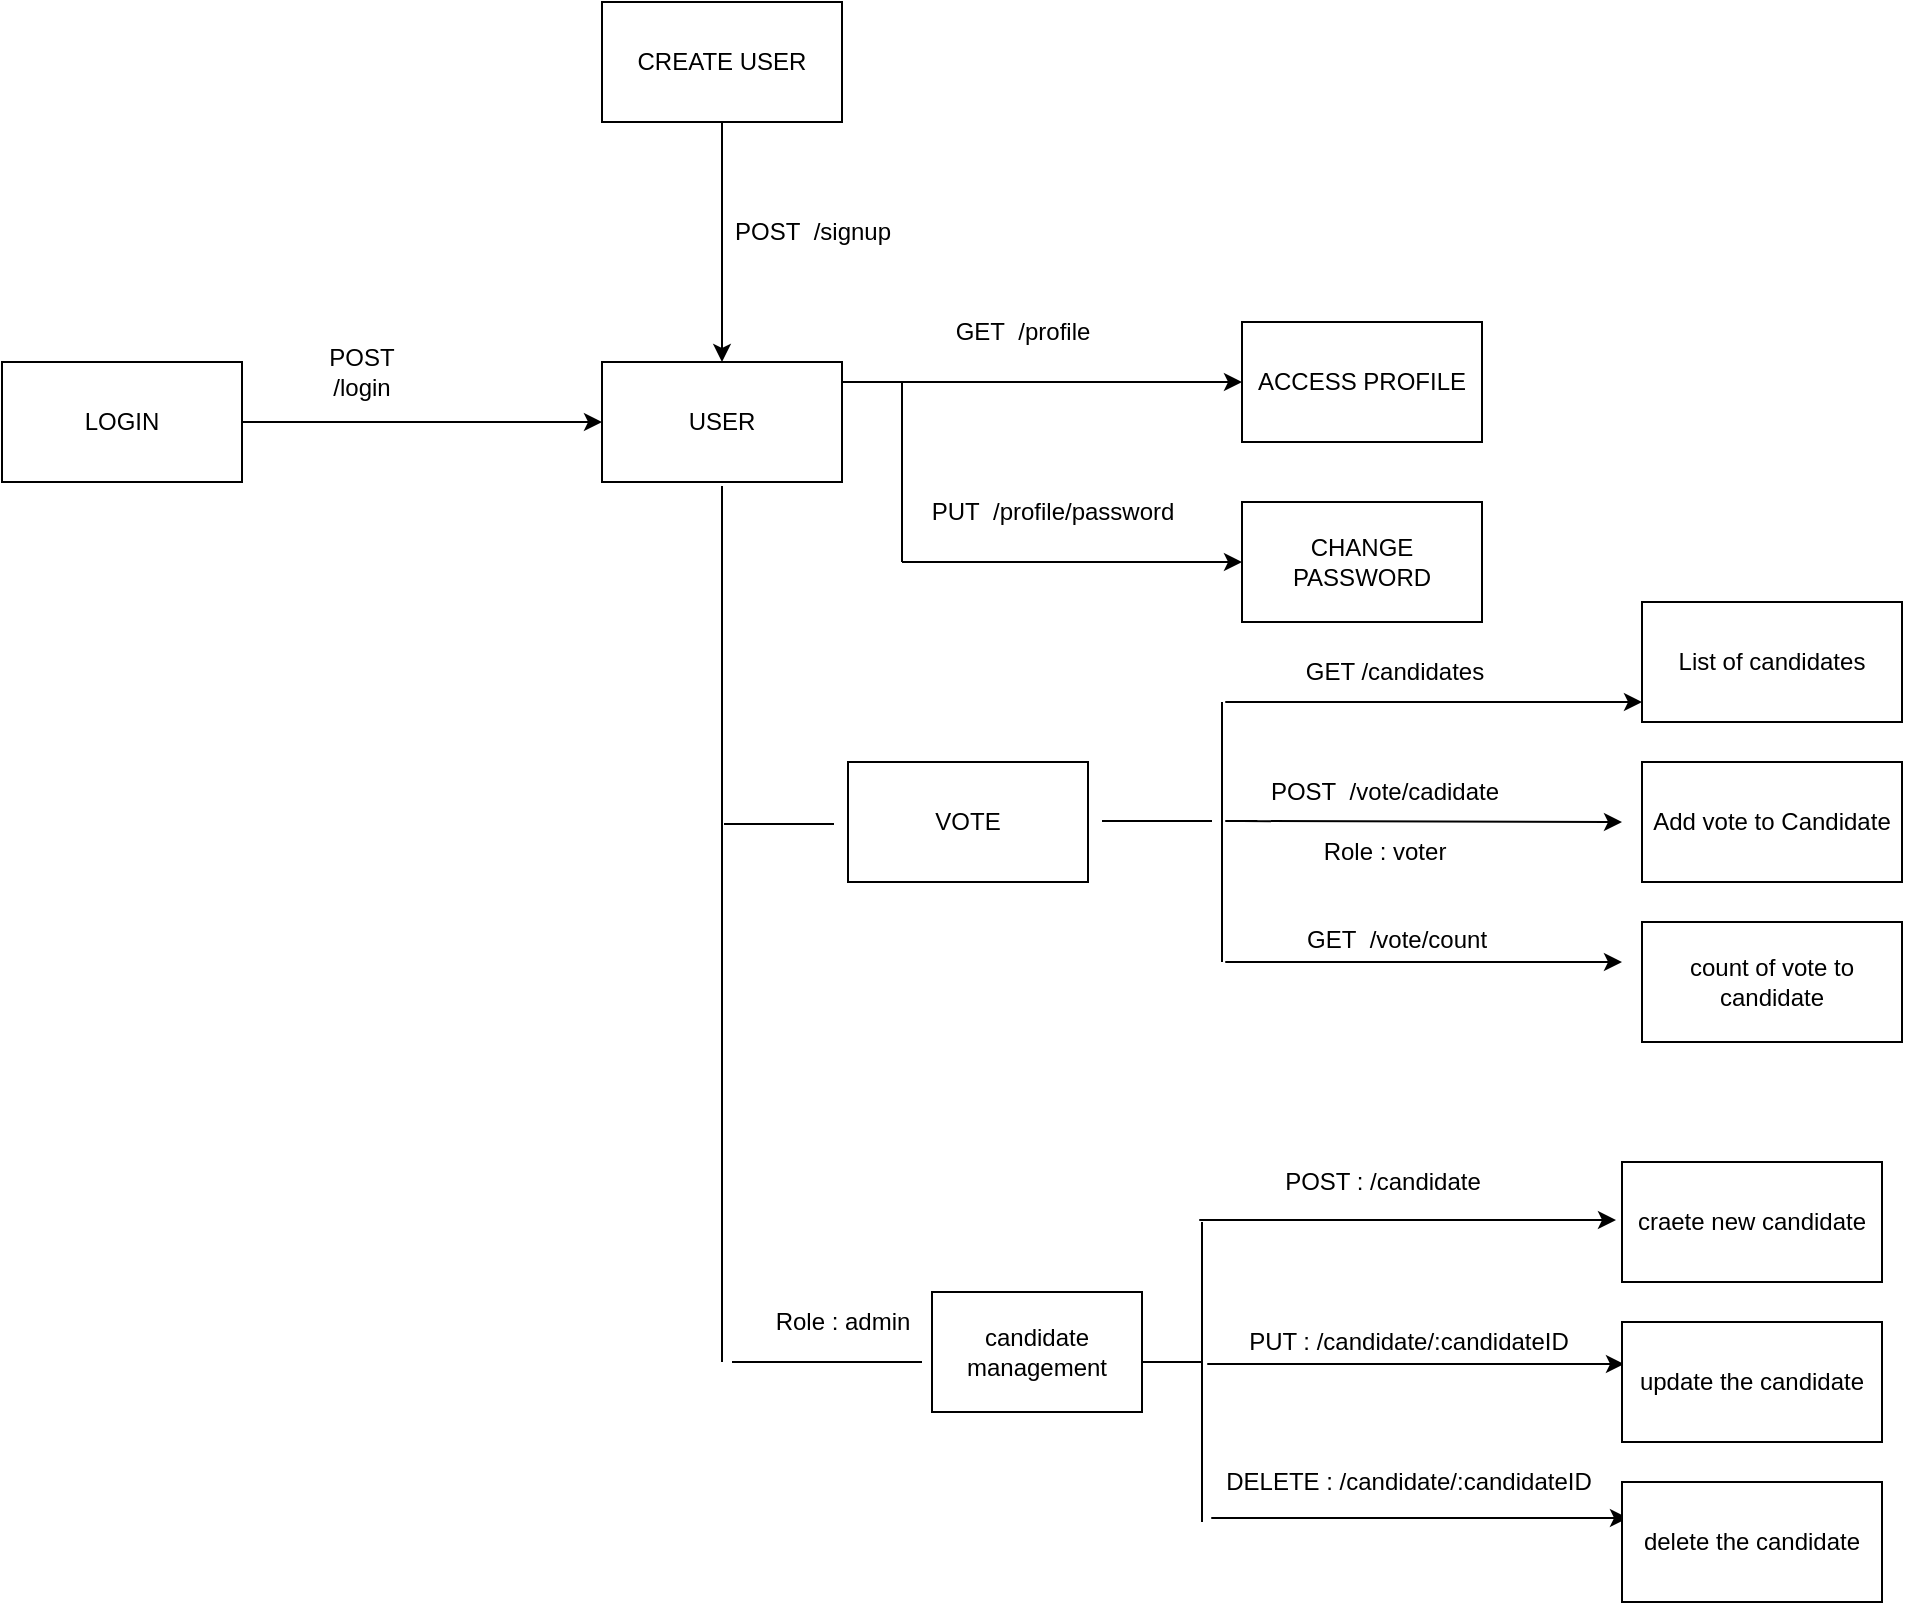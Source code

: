 <mxfile>
    <diagram id="XnmznXfz9RVprSGOpGbu" name="Page-1">
        <mxGraphModel dx="832" dy="440" grid="1" gridSize="10" guides="1" tooltips="1" connect="1" arrows="1" fold="1" page="1" pageScale="1" pageWidth="850" pageHeight="1100" math="0" shadow="0">
            <root>
                <mxCell id="0"/>
                <mxCell id="1" parent="0"/>
                <mxCell id="2" value="CREATE USER" style="rounded=0;whiteSpace=wrap;html=1;" vertex="1" parent="1">
                    <mxGeometry x="320" y="30" width="120" height="60" as="geometry"/>
                </mxCell>
                <mxCell id="4" value="USER" style="rounded=0;whiteSpace=wrap;html=1;" vertex="1" parent="1">
                    <mxGeometry x="320" y="210" width="120" height="60" as="geometry"/>
                </mxCell>
                <mxCell id="5" value="POST&amp;nbsp; /signup" style="text;html=1;align=center;verticalAlign=middle;resizable=0;points=[];autosize=1;strokeColor=none;fillColor=none;" vertex="1" parent="1">
                    <mxGeometry x="375" y="130" width="100" height="30" as="geometry"/>
                </mxCell>
                <mxCell id="8" value="GET&amp;nbsp; /profile" style="text;html=1;align=center;verticalAlign=middle;resizable=0;points=[];autosize=1;strokeColor=none;fillColor=none;" vertex="1" parent="1">
                    <mxGeometry x="485" y="180" width="90" height="30" as="geometry"/>
                </mxCell>
                <mxCell id="9" value="ACCESS PROFILE" style="rounded=0;whiteSpace=wrap;html=1;" vertex="1" parent="1">
                    <mxGeometry x="640" y="190" width="120" height="60" as="geometry"/>
                </mxCell>
                <mxCell id="10" value="" style="endArrow=none;html=1;" edge="1" parent="1">
                    <mxGeometry width="50" height="50" relative="1" as="geometry">
                        <mxPoint x="470" y="310" as="sourcePoint"/>
                        <mxPoint x="470" y="220" as="targetPoint"/>
                        <Array as="points">
                            <mxPoint x="470" y="260"/>
                        </Array>
                    </mxGeometry>
                </mxCell>
                <mxCell id="13" value="CHANGE PASSWORD" style="rounded=0;whiteSpace=wrap;html=1;" vertex="1" parent="1">
                    <mxGeometry x="640" y="280" width="120" height="60" as="geometry"/>
                </mxCell>
                <mxCell id="14" value="PUT&amp;nbsp; /profile/password" style="text;html=1;align=center;verticalAlign=middle;resizable=0;points=[];autosize=1;strokeColor=none;fillColor=none;" vertex="1" parent="1">
                    <mxGeometry x="475" y="270" width="140" height="30" as="geometry"/>
                </mxCell>
                <mxCell id="15" value="LOGIN" style="rounded=0;whiteSpace=wrap;html=1;" vertex="1" parent="1">
                    <mxGeometry x="20" y="210" width="120" height="60" as="geometry"/>
                </mxCell>
                <mxCell id="23" value="POST /login" style="text;html=1;strokeColor=none;fillColor=none;align=center;verticalAlign=middle;whiteSpace=wrap;rounded=0;" vertex="1" parent="1">
                    <mxGeometry x="170" y="200" width="60" height="30" as="geometry"/>
                </mxCell>
                <mxCell id="24" value="" style="endArrow=none;html=1;entryX=0.5;entryY=1;entryDx=0;entryDy=0;" edge="1" parent="1">
                    <mxGeometry width="50" height="50" relative="1" as="geometry">
                        <mxPoint x="380" y="710" as="sourcePoint"/>
                        <mxPoint x="380" y="272" as="targetPoint"/>
                    </mxGeometry>
                </mxCell>
                <mxCell id="25" value="" style="endArrow=none;html=1;" edge="1" parent="1">
                    <mxGeometry width="50" height="50" relative="1" as="geometry">
                        <mxPoint x="381" y="441" as="sourcePoint"/>
                        <mxPoint x="436" y="441" as="targetPoint"/>
                        <Array as="points"/>
                    </mxGeometry>
                </mxCell>
                <mxCell id="26" value="" style="endArrow=none;html=1;entryX=0.5;entryY=1;entryDx=0;entryDy=0;" edge="1" parent="1">
                    <mxGeometry width="50" height="50" relative="1" as="geometry">
                        <mxPoint x="630" y="510" as="sourcePoint"/>
                        <mxPoint x="630" y="380" as="targetPoint"/>
                    </mxGeometry>
                </mxCell>
                <mxCell id="30" value="VOTE" style="rounded=0;whiteSpace=wrap;html=1;" vertex="1" parent="1">
                    <mxGeometry x="443" y="410" width="120" height="60" as="geometry"/>
                </mxCell>
                <mxCell id="34" value="" style="endArrow=classic;html=1;exitX=1;exitY=0.5;exitDx=0;exitDy=0;entryX=0;entryY=0.5;entryDx=0;entryDy=0;" edge="1" parent="1" source="15" target="4">
                    <mxGeometry width="50" height="50" relative="1" as="geometry">
                        <mxPoint x="400" y="230" as="sourcePoint"/>
                        <mxPoint x="450" y="180" as="targetPoint"/>
                    </mxGeometry>
                </mxCell>
                <mxCell id="35" value="" style="endArrow=classic;html=1;exitX=0.5;exitY=1;exitDx=0;exitDy=0;entryX=0.5;entryY=0;entryDx=0;entryDy=0;" edge="1" parent="1" source="2" target="4">
                    <mxGeometry width="50" height="50" relative="1" as="geometry">
                        <mxPoint x="400" y="230" as="sourcePoint"/>
                        <mxPoint x="450" y="180" as="targetPoint"/>
                    </mxGeometry>
                </mxCell>
                <mxCell id="36" value="" style="endArrow=classic;html=1;exitX=1;exitY=0.167;exitDx=0;exitDy=0;exitPerimeter=0;" edge="1" parent="1" source="4" target="9">
                    <mxGeometry width="50" height="50" relative="1" as="geometry">
                        <mxPoint x="400" y="230" as="sourcePoint"/>
                        <mxPoint x="450" y="180" as="targetPoint"/>
                    </mxGeometry>
                </mxCell>
                <mxCell id="37" value="" style="endArrow=classic;html=1;entryX=0;entryY=0.5;entryDx=0;entryDy=0;" edge="1" parent="1" target="13">
                    <mxGeometry width="50" height="50" relative="1" as="geometry">
                        <mxPoint x="470" y="310" as="sourcePoint"/>
                        <mxPoint x="450" y="380" as="targetPoint"/>
                    </mxGeometry>
                </mxCell>
                <mxCell id="40" value="" style="endArrow=none;html=1;" edge="1" parent="1">
                    <mxGeometry width="50" height="50" relative="1" as="geometry">
                        <mxPoint x="570" y="439.5" as="sourcePoint"/>
                        <mxPoint x="625" y="439.5" as="targetPoint"/>
                        <Array as="points"/>
                    </mxGeometry>
                </mxCell>
                <mxCell id="42" value="" style="endArrow=classic;html=1;" edge="1" parent="1">
                    <mxGeometry width="50" height="50" relative="1" as="geometry">
                        <mxPoint x="640" y="380" as="sourcePoint"/>
                        <mxPoint x="840" y="380" as="targetPoint"/>
                        <Array as="points">
                            <mxPoint x="650" y="380"/>
                            <mxPoint x="640" y="380"/>
                            <mxPoint x="630" y="380"/>
                        </Array>
                    </mxGeometry>
                </mxCell>
                <mxCell id="43" value="" style="endArrow=classic;html=1;" edge="1" parent="1">
                    <mxGeometry width="50" height="50" relative="1" as="geometry">
                        <mxPoint x="640" y="439.5" as="sourcePoint"/>
                        <mxPoint x="830" y="440" as="targetPoint"/>
                        <Array as="points">
                            <mxPoint x="650" y="439.5"/>
                            <mxPoint x="640" y="439.5"/>
                            <mxPoint x="630" y="439.5"/>
                        </Array>
                    </mxGeometry>
                </mxCell>
                <mxCell id="44" value="" style="endArrow=classic;html=1;" edge="1" parent="1">
                    <mxGeometry width="50" height="50" relative="1" as="geometry">
                        <mxPoint x="640" y="510" as="sourcePoint"/>
                        <mxPoint x="830" y="510" as="targetPoint"/>
                        <Array as="points">
                            <mxPoint x="650" y="510"/>
                            <mxPoint x="640" y="510"/>
                            <mxPoint x="630" y="510"/>
                        </Array>
                    </mxGeometry>
                </mxCell>
                <mxCell id="45" value="List of candidates" style="rounded=0;whiteSpace=wrap;html=1;" vertex="1" parent="1">
                    <mxGeometry x="840" y="330" width="130" height="60" as="geometry"/>
                </mxCell>
                <mxCell id="47" value="Add vote to Candidate" style="rounded=0;whiteSpace=wrap;html=1;" vertex="1" parent="1">
                    <mxGeometry x="840" y="410" width="130" height="60" as="geometry"/>
                </mxCell>
                <mxCell id="48" value="count of vote to candidate" style="rounded=0;whiteSpace=wrap;html=1;" vertex="1" parent="1">
                    <mxGeometry x="840" y="490" width="130" height="60" as="geometry"/>
                </mxCell>
                <mxCell id="50" value="GET /candidates" style="text;html=1;align=center;verticalAlign=middle;resizable=0;points=[];autosize=1;strokeColor=none;fillColor=none;" vertex="1" parent="1">
                    <mxGeometry x="661" y="350" width="110" height="30" as="geometry"/>
                </mxCell>
                <mxCell id="51" value="POST&amp;nbsp; /vote/cadidate" style="text;html=1;align=center;verticalAlign=middle;resizable=0;points=[];autosize=1;strokeColor=none;fillColor=none;" vertex="1" parent="1">
                    <mxGeometry x="641" y="410" width="140" height="30" as="geometry"/>
                </mxCell>
                <mxCell id="52" value="Role : voter" style="text;html=1;align=center;verticalAlign=middle;resizable=0;points=[];autosize=1;strokeColor=none;fillColor=none;" vertex="1" parent="1">
                    <mxGeometry x="671" y="440" width="80" height="30" as="geometry"/>
                </mxCell>
                <mxCell id="53" value="GET&amp;nbsp; /vote/count" style="text;html=1;align=center;verticalAlign=middle;resizable=0;points=[];autosize=1;strokeColor=none;fillColor=none;" vertex="1" parent="1">
                    <mxGeometry x="662" y="484" width="110" height="30" as="geometry"/>
                </mxCell>
                <mxCell id="54" value="" style="endArrow=none;html=1;" edge="1" parent="1">
                    <mxGeometry width="50" height="50" relative="1" as="geometry">
                        <mxPoint x="385" y="710" as="sourcePoint"/>
                        <mxPoint x="480" y="710" as="targetPoint"/>
                        <Array as="points">
                            <mxPoint x="425" y="710"/>
                        </Array>
                    </mxGeometry>
                </mxCell>
                <mxCell id="55" value="Role : admin" style="text;html=1;align=center;verticalAlign=middle;resizable=0;points=[];autosize=1;strokeColor=none;fillColor=none;" vertex="1" parent="1">
                    <mxGeometry x="395" y="675" width="90" height="30" as="geometry"/>
                </mxCell>
                <mxCell id="56" value="candidate management" style="rounded=0;whiteSpace=wrap;html=1;" vertex="1" parent="1">
                    <mxGeometry x="485" y="675" width="105" height="60" as="geometry"/>
                </mxCell>
                <mxCell id="57" value="" style="endArrow=none;html=1;" edge="1" parent="1">
                    <mxGeometry width="50" height="50" relative="1" as="geometry">
                        <mxPoint x="590" y="710" as="sourcePoint"/>
                        <mxPoint x="620" y="710" as="targetPoint"/>
                        <Array as="points"/>
                    </mxGeometry>
                </mxCell>
                <mxCell id="58" value="" style="endArrow=none;html=1;entryX=0.5;entryY=1;entryDx=0;entryDy=0;" edge="1" parent="1">
                    <mxGeometry width="50" height="50" relative="1" as="geometry">
                        <mxPoint x="620" y="790" as="sourcePoint"/>
                        <mxPoint x="620" y="640" as="targetPoint"/>
                    </mxGeometry>
                </mxCell>
                <mxCell id="60" value="" style="endArrow=classic;html=1;" edge="1" parent="1">
                    <mxGeometry width="50" height="50" relative="1" as="geometry">
                        <mxPoint x="627" y="639" as="sourcePoint"/>
                        <mxPoint x="827" y="639" as="targetPoint"/>
                        <Array as="points">
                            <mxPoint x="637" y="639"/>
                            <mxPoint x="627" y="639"/>
                            <mxPoint x="617" y="639"/>
                        </Array>
                    </mxGeometry>
                </mxCell>
                <mxCell id="61" value="" style="endArrow=classic;html=1;" edge="1" parent="1">
                    <mxGeometry width="50" height="50" relative="1" as="geometry">
                        <mxPoint x="631" y="711" as="sourcePoint"/>
                        <mxPoint x="831" y="711" as="targetPoint"/>
                        <Array as="points">
                            <mxPoint x="641" y="711"/>
                            <mxPoint x="631" y="711"/>
                            <mxPoint x="621" y="711"/>
                        </Array>
                    </mxGeometry>
                </mxCell>
                <mxCell id="62" value="" style="endArrow=classic;html=1;" edge="1" parent="1">
                    <mxGeometry width="50" height="50" relative="1" as="geometry">
                        <mxPoint x="633" y="788" as="sourcePoint"/>
                        <mxPoint x="833" y="788" as="targetPoint"/>
                        <Array as="points">
                            <mxPoint x="643" y="788"/>
                            <mxPoint x="633" y="788"/>
                            <mxPoint x="623" y="788"/>
                        </Array>
                    </mxGeometry>
                </mxCell>
                <mxCell id="63" value="craete new candidate" style="rounded=0;whiteSpace=wrap;html=1;" vertex="1" parent="1">
                    <mxGeometry x="830" y="610" width="130" height="60" as="geometry"/>
                </mxCell>
                <mxCell id="64" value="update the candidate" style="rounded=0;whiteSpace=wrap;html=1;" vertex="1" parent="1">
                    <mxGeometry x="830" y="690" width="130" height="60" as="geometry"/>
                </mxCell>
                <mxCell id="65" value="delete the candidate" style="rounded=0;whiteSpace=wrap;html=1;" vertex="1" parent="1">
                    <mxGeometry x="830" y="770" width="130" height="60" as="geometry"/>
                </mxCell>
                <mxCell id="66" value="POST : /candidate" style="text;html=1;align=center;verticalAlign=middle;resizable=0;points=[];autosize=1;strokeColor=none;fillColor=none;" vertex="1" parent="1">
                    <mxGeometry x="650" y="605" width="120" height="30" as="geometry"/>
                </mxCell>
                <mxCell id="67" value="PUT : /candidate/:candidateID" style="text;html=1;align=center;verticalAlign=middle;resizable=0;points=[];autosize=1;strokeColor=none;fillColor=none;" vertex="1" parent="1">
                    <mxGeometry x="633" y="685" width="180" height="30" as="geometry"/>
                </mxCell>
                <mxCell id="68" value="DELETE : /candidate/:candidateID" style="text;html=1;align=center;verticalAlign=middle;resizable=0;points=[];autosize=1;strokeColor=none;fillColor=none;" vertex="1" parent="1">
                    <mxGeometry x="618" y="755" width="210" height="30" as="geometry"/>
                </mxCell>
            </root>
        </mxGraphModel>
    </diagram>
</mxfile>